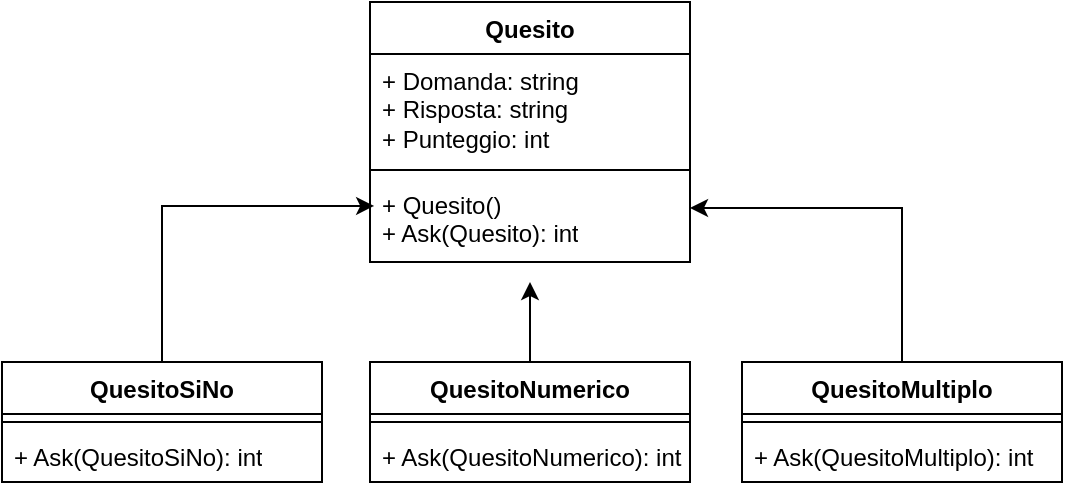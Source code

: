 <mxfile version="23.1.7" type="device">
  <diagram name="Pagina-1" id="59RfspucZBrhLADp5jiY">
    <mxGraphModel dx="880" dy="460" grid="1" gridSize="10" guides="1" tooltips="1" connect="1" arrows="1" fold="1" page="1" pageScale="1" pageWidth="827" pageHeight="1169" math="0" shadow="0">
      <root>
        <mxCell id="0" />
        <mxCell id="1" parent="0" />
        <mxCell id="hugG90kPTW1-MJlp-hDS-1" value="Quesito" style="swimlane;fontStyle=1;align=center;verticalAlign=top;childLayout=stackLayout;horizontal=1;startSize=26;horizontalStack=0;resizeParent=1;resizeParentMax=0;resizeLast=0;collapsible=1;marginBottom=0;whiteSpace=wrap;html=1;" vertex="1" parent="1">
          <mxGeometry x="334" y="40" width="160" height="130" as="geometry" />
        </mxCell>
        <mxCell id="hugG90kPTW1-MJlp-hDS-2" value="+ Domanda: string&lt;br&gt;+ Risposta: string&lt;br&gt;+ Punteggio: int" style="text;strokeColor=none;fillColor=none;align=left;verticalAlign=top;spacingLeft=4;spacingRight=4;overflow=hidden;rotatable=0;points=[[0,0.5],[1,0.5]];portConstraint=eastwest;whiteSpace=wrap;html=1;" vertex="1" parent="hugG90kPTW1-MJlp-hDS-1">
          <mxGeometry y="26" width="160" height="54" as="geometry" />
        </mxCell>
        <mxCell id="hugG90kPTW1-MJlp-hDS-3" value="" style="line;strokeWidth=1;fillColor=none;align=left;verticalAlign=middle;spacingTop=-1;spacingLeft=3;spacingRight=3;rotatable=0;labelPosition=right;points=[];portConstraint=eastwest;strokeColor=inherit;" vertex="1" parent="hugG90kPTW1-MJlp-hDS-1">
          <mxGeometry y="80" width="160" height="8" as="geometry" />
        </mxCell>
        <mxCell id="hugG90kPTW1-MJlp-hDS-4" value="+ Quesito()&lt;br&gt;+ Ask(Quesito): int" style="text;strokeColor=none;fillColor=none;align=left;verticalAlign=top;spacingLeft=4;spacingRight=4;overflow=hidden;rotatable=0;points=[[0,0.5],[1,0.5]];portConstraint=eastwest;whiteSpace=wrap;html=1;" vertex="1" parent="hugG90kPTW1-MJlp-hDS-1">
          <mxGeometry y="88" width="160" height="42" as="geometry" />
        </mxCell>
        <mxCell id="hugG90kPTW1-MJlp-hDS-18" style="edgeStyle=orthogonalEdgeStyle;rounded=0;orthogonalLoop=1;jettySize=auto;html=1;exitX=0.5;exitY=0;exitDx=0;exitDy=0;" edge="1" parent="1" source="hugG90kPTW1-MJlp-hDS-5">
          <mxGeometry relative="1" as="geometry">
            <mxPoint x="414" y="180" as="targetPoint" />
          </mxGeometry>
        </mxCell>
        <mxCell id="hugG90kPTW1-MJlp-hDS-5" value="QuesitoNumerico" style="swimlane;fontStyle=1;align=center;verticalAlign=top;childLayout=stackLayout;horizontal=1;startSize=26;horizontalStack=0;resizeParent=1;resizeParentMax=0;resizeLast=0;collapsible=1;marginBottom=0;whiteSpace=wrap;html=1;" vertex="1" parent="1">
          <mxGeometry x="334" y="220" width="160" height="60" as="geometry" />
        </mxCell>
        <mxCell id="hugG90kPTW1-MJlp-hDS-7" value="" style="line;strokeWidth=1;fillColor=none;align=left;verticalAlign=middle;spacingTop=-1;spacingLeft=3;spacingRight=3;rotatable=0;labelPosition=right;points=[];portConstraint=eastwest;strokeColor=inherit;" vertex="1" parent="hugG90kPTW1-MJlp-hDS-5">
          <mxGeometry y="26" width="160" height="8" as="geometry" />
        </mxCell>
        <mxCell id="hugG90kPTW1-MJlp-hDS-8" value="+ Ask(QuesitoNumerico): int" style="text;strokeColor=none;fillColor=none;align=left;verticalAlign=top;spacingLeft=4;spacingRight=4;overflow=hidden;rotatable=0;points=[[0,0.5],[1,0.5]];portConstraint=eastwest;whiteSpace=wrap;html=1;" vertex="1" parent="hugG90kPTW1-MJlp-hDS-5">
          <mxGeometry y="34" width="160" height="26" as="geometry" />
        </mxCell>
        <mxCell id="hugG90kPTW1-MJlp-hDS-9" value="QuesitoMultiplo" style="swimlane;fontStyle=1;align=center;verticalAlign=top;childLayout=stackLayout;horizontal=1;startSize=26;horizontalStack=0;resizeParent=1;resizeParentMax=0;resizeLast=0;collapsible=1;marginBottom=0;whiteSpace=wrap;html=1;" vertex="1" parent="1">
          <mxGeometry x="520" y="220" width="160" height="60" as="geometry" />
        </mxCell>
        <mxCell id="hugG90kPTW1-MJlp-hDS-11" value="" style="line;strokeWidth=1;fillColor=none;align=left;verticalAlign=middle;spacingTop=-1;spacingLeft=3;spacingRight=3;rotatable=0;labelPosition=right;points=[];portConstraint=eastwest;strokeColor=inherit;" vertex="1" parent="hugG90kPTW1-MJlp-hDS-9">
          <mxGeometry y="26" width="160" height="8" as="geometry" />
        </mxCell>
        <mxCell id="hugG90kPTW1-MJlp-hDS-12" value="+ Ask(QuesitoMultiplo): int" style="text;strokeColor=none;fillColor=none;align=left;verticalAlign=top;spacingLeft=4;spacingRight=4;overflow=hidden;rotatable=0;points=[[0,0.5],[1,0.5]];portConstraint=eastwest;whiteSpace=wrap;html=1;" vertex="1" parent="hugG90kPTW1-MJlp-hDS-9">
          <mxGeometry y="34" width="160" height="26" as="geometry" />
        </mxCell>
        <mxCell id="hugG90kPTW1-MJlp-hDS-13" value="QuesitoSiNo" style="swimlane;fontStyle=1;align=center;verticalAlign=top;childLayout=stackLayout;horizontal=1;startSize=26;horizontalStack=0;resizeParent=1;resizeParentMax=0;resizeLast=0;collapsible=1;marginBottom=0;whiteSpace=wrap;html=1;" vertex="1" parent="1">
          <mxGeometry x="150" y="220" width="160" height="60" as="geometry" />
        </mxCell>
        <mxCell id="hugG90kPTW1-MJlp-hDS-15" value="" style="line;strokeWidth=1;fillColor=none;align=left;verticalAlign=middle;spacingTop=-1;spacingLeft=3;spacingRight=3;rotatable=0;labelPosition=right;points=[];portConstraint=eastwest;strokeColor=inherit;" vertex="1" parent="hugG90kPTW1-MJlp-hDS-13">
          <mxGeometry y="26" width="160" height="8" as="geometry" />
        </mxCell>
        <mxCell id="hugG90kPTW1-MJlp-hDS-16" value="+ Ask(QuesitoSiNo): int" style="text;strokeColor=none;fillColor=none;align=left;verticalAlign=top;spacingLeft=4;spacingRight=4;overflow=hidden;rotatable=0;points=[[0,0.5],[1,0.5]];portConstraint=eastwest;whiteSpace=wrap;html=1;" vertex="1" parent="hugG90kPTW1-MJlp-hDS-13">
          <mxGeometry y="34" width="160" height="26" as="geometry" />
        </mxCell>
        <mxCell id="hugG90kPTW1-MJlp-hDS-19" style="edgeStyle=orthogonalEdgeStyle;rounded=0;orthogonalLoop=1;jettySize=auto;html=1;exitX=0.5;exitY=0;exitDx=0;exitDy=0;entryX=0.013;entryY=0.333;entryDx=0;entryDy=0;entryPerimeter=0;" edge="1" parent="1" source="hugG90kPTW1-MJlp-hDS-13" target="hugG90kPTW1-MJlp-hDS-4">
          <mxGeometry relative="1" as="geometry" />
        </mxCell>
        <mxCell id="hugG90kPTW1-MJlp-hDS-20" style="edgeStyle=orthogonalEdgeStyle;rounded=0;orthogonalLoop=1;jettySize=auto;html=1;exitX=0.5;exitY=0;exitDx=0;exitDy=0;entryX=1;entryY=0.357;entryDx=0;entryDy=0;entryPerimeter=0;" edge="1" parent="1" source="hugG90kPTW1-MJlp-hDS-9" target="hugG90kPTW1-MJlp-hDS-4">
          <mxGeometry relative="1" as="geometry" />
        </mxCell>
      </root>
    </mxGraphModel>
  </diagram>
</mxfile>
